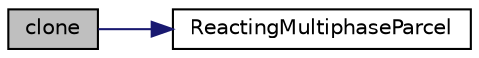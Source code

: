 digraph "clone"
{
  bgcolor="transparent";
  edge [fontname="Helvetica",fontsize="10",labelfontname="Helvetica",labelfontsize="10"];
  node [fontname="Helvetica",fontsize="10",shape=record];
  rankdir="LR";
  Node1 [label="clone",height=0.2,width=0.4,color="black", fillcolor="grey75", style="filled", fontcolor="black"];
  Node1 -> Node2 [color="midnightblue",fontsize="10",style="solid",fontname="Helvetica"];
  Node2 [label="ReactingMultiphaseParcel",height=0.2,width=0.4,color="black",URL="$a02144.html#a7e9d5f3a2cfc3d8f72df8bd3fc516f1e",tooltip="Construct from owner, position, and cloud owner. "];
}

